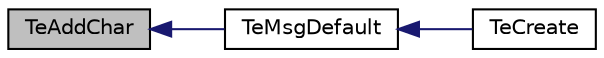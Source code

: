 digraph "TeAddChar"
{
  edge [fontname="Helvetica",fontsize="10",labelfontname="Helvetica",labelfontsize="10"];
  node [fontname="Helvetica",fontsize="10",shape=record];
  rankdir="LR";
  Node1 [label="TeAddChar",height=0.2,width=0.4,color="black", fillcolor="grey75", style="filled", fontcolor="black"];
  Node1 -> Node2 [dir="back",color="midnightblue",fontsize="10",style="solid",fontname="Helvetica"];
  Node2 [label="TeMsgDefault",height=0.2,width=0.4,color="black", fillcolor="white", style="filled",URL="$_text_entry_8h.html#a9a1bff0a97c5f7f686f8c499de5ef2f6"];
  Node2 -> Node3 [dir="back",color="midnightblue",fontsize="10",style="solid",fontname="Helvetica"];
  Node3 [label="TeCreate",height=0.2,width=0.4,color="black", fillcolor="white", style="filled",URL="$_text_entry_8h.html#af1d2045c270eadb98c741942dabfa52a"];
}
